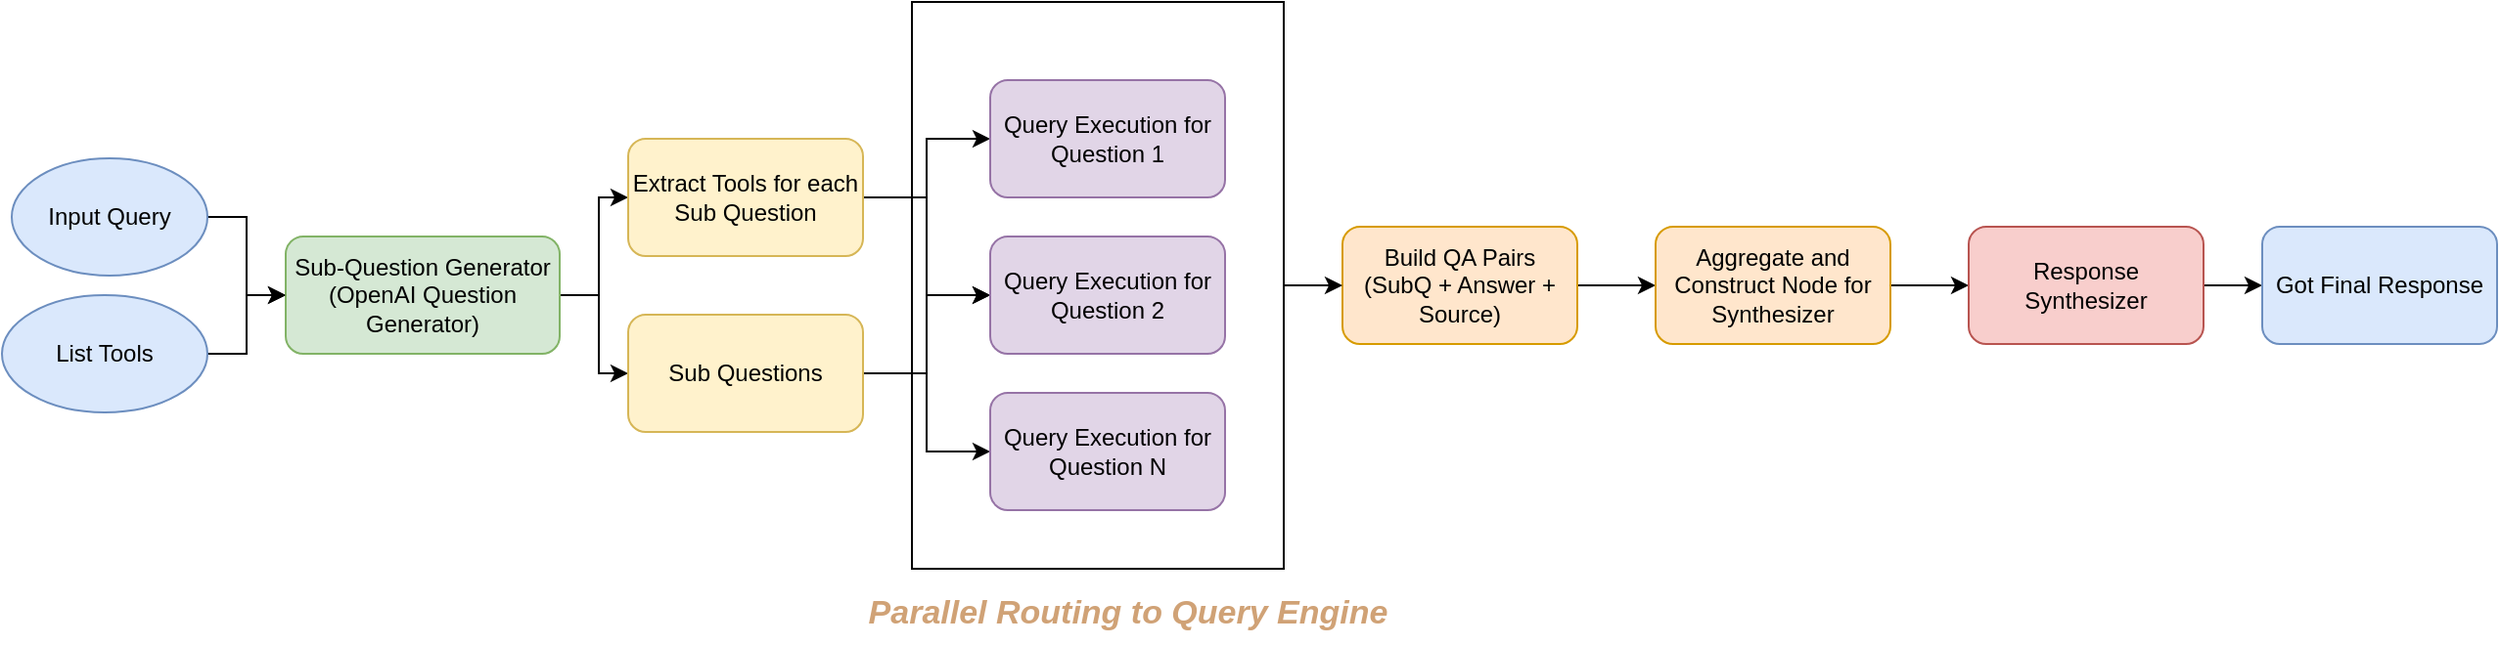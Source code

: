 <mxfile version="27.1.3">
  <diagram name="Page-1" id="V7nNYCRXlvvbu9Zvr78z">
    <mxGraphModel dx="1723" dy="950" grid="1" gridSize="10" guides="1" tooltips="1" connect="1" arrows="1" fold="1" page="1" pageScale="1" pageWidth="850" pageHeight="1100" math="0" shadow="0">
      <root>
        <mxCell id="0" />
        <mxCell id="1" parent="0" />
        <mxCell id="U1qcP9zoH1vpuU0k_NpN-25" value="" style="rounded=0;whiteSpace=wrap;html=1;" vertex="1" parent="1">
          <mxGeometry x="570" y="130" width="190" height="290" as="geometry" />
        </mxCell>
        <mxCell id="U1qcP9zoH1vpuU0k_NpN-17" style="edgeStyle=orthogonalEdgeStyle;rounded=0;orthogonalLoop=1;jettySize=auto;html=1;entryX=0;entryY=0.5;entryDx=0;entryDy=0;" edge="1" parent="1" source="U1qcP9zoH1vpuU0k_NpN-2" target="U1qcP9zoH1vpuU0k_NpN-3">
          <mxGeometry relative="1" as="geometry" />
        </mxCell>
        <mxCell id="U1qcP9zoH1vpuU0k_NpN-2" value="Input Query" style="ellipse;whiteSpace=wrap;html=1;fillColor=#dae8fc;strokeColor=#6c8ebf;" vertex="1" parent="1">
          <mxGeometry x="110" y="210" width="100" height="60" as="geometry" />
        </mxCell>
        <mxCell id="U1qcP9zoH1vpuU0k_NpN-19" style="edgeStyle=orthogonalEdgeStyle;rounded=0;orthogonalLoop=1;jettySize=auto;html=1;entryX=0;entryY=0.5;entryDx=0;entryDy=0;" edge="1" parent="1" source="U1qcP9zoH1vpuU0k_NpN-3" target="U1qcP9zoH1vpuU0k_NpN-4">
          <mxGeometry relative="1" as="geometry">
            <Array as="points">
              <mxPoint x="410" y="280" />
              <mxPoint x="410" y="230" />
            </Array>
          </mxGeometry>
        </mxCell>
        <mxCell id="U1qcP9zoH1vpuU0k_NpN-20" style="edgeStyle=orthogonalEdgeStyle;rounded=0;orthogonalLoop=1;jettySize=auto;html=1;entryX=0;entryY=0.5;entryDx=0;entryDy=0;" edge="1" parent="1" source="U1qcP9zoH1vpuU0k_NpN-3" target="U1qcP9zoH1vpuU0k_NpN-8">
          <mxGeometry relative="1" as="geometry" />
        </mxCell>
        <mxCell id="U1qcP9zoH1vpuU0k_NpN-3" value="Sub-Question&amp;nbsp;&lt;span style=&quot;background-color: transparent; color: light-dark(rgb(0, 0, 0), rgb(255, 255, 255));&quot;&gt;Generator&lt;/span&gt;&lt;div&gt;(OpenAI Question Generator)&lt;/div&gt;" style="rounded=1;whiteSpace=wrap;html=1;fillColor=#d5e8d4;strokeColor=#82b366;" vertex="1" parent="1">
          <mxGeometry x="250" y="250" width="140" height="60" as="geometry" />
        </mxCell>
        <mxCell id="U1qcP9zoH1vpuU0k_NpN-21" style="edgeStyle=orthogonalEdgeStyle;rounded=0;orthogonalLoop=1;jettySize=auto;html=1;entryX=0;entryY=0.5;entryDx=0;entryDy=0;" edge="1" parent="1" source="U1qcP9zoH1vpuU0k_NpN-4" target="U1qcP9zoH1vpuU0k_NpN-10">
          <mxGeometry relative="1" as="geometry" />
        </mxCell>
        <mxCell id="U1qcP9zoH1vpuU0k_NpN-22" style="edgeStyle=orthogonalEdgeStyle;rounded=0;orthogonalLoop=1;jettySize=auto;html=1;entryX=0;entryY=0.5;entryDx=0;entryDy=0;" edge="1" parent="1" source="U1qcP9zoH1vpuU0k_NpN-4" target="U1qcP9zoH1vpuU0k_NpN-11">
          <mxGeometry relative="1" as="geometry" />
        </mxCell>
        <mxCell id="U1qcP9zoH1vpuU0k_NpN-24" style="edgeStyle=orthogonalEdgeStyle;rounded=0;orthogonalLoop=1;jettySize=auto;html=1;entryX=0;entryY=0.5;entryDx=0;entryDy=0;" edge="1" parent="1" source="U1qcP9zoH1vpuU0k_NpN-4" target="U1qcP9zoH1vpuU0k_NpN-12">
          <mxGeometry relative="1" as="geometry" />
        </mxCell>
        <mxCell id="U1qcP9zoH1vpuU0k_NpN-4" value="Extract Tools for each Sub Question" style="rounded=1;whiteSpace=wrap;html=1;fillColor=#fff2cc;strokeColor=#d6b656;" vertex="1" parent="1">
          <mxGeometry x="425" y="200" width="120" height="60" as="geometry" />
        </mxCell>
        <mxCell id="U1qcP9zoH1vpuU0k_NpN-18" style="edgeStyle=orthogonalEdgeStyle;rounded=0;orthogonalLoop=1;jettySize=auto;html=1;entryX=0;entryY=0.5;entryDx=0;entryDy=0;" edge="1" parent="1" source="U1qcP9zoH1vpuU0k_NpN-7" target="U1qcP9zoH1vpuU0k_NpN-3">
          <mxGeometry relative="1" as="geometry" />
        </mxCell>
        <mxCell id="U1qcP9zoH1vpuU0k_NpN-7" value="List Tools" style="ellipse;whiteSpace=wrap;html=1;fillColor=#dae8fc;strokeColor=#6c8ebf;" vertex="1" parent="1">
          <mxGeometry x="105" y="280" width="105" height="60" as="geometry" />
        </mxCell>
        <mxCell id="U1qcP9zoH1vpuU0k_NpN-23" style="edgeStyle=orthogonalEdgeStyle;rounded=0;orthogonalLoop=1;jettySize=auto;html=1;entryX=0;entryY=0.5;entryDx=0;entryDy=0;" edge="1" parent="1" source="U1qcP9zoH1vpuU0k_NpN-8" target="U1qcP9zoH1vpuU0k_NpN-11">
          <mxGeometry relative="1" as="geometry" />
        </mxCell>
        <mxCell id="U1qcP9zoH1vpuU0k_NpN-8" value="Sub Questions" style="rounded=1;whiteSpace=wrap;html=1;fillColor=#fff2cc;strokeColor=#d6b656;" vertex="1" parent="1">
          <mxGeometry x="425" y="290" width="120" height="60" as="geometry" />
        </mxCell>
        <mxCell id="U1qcP9zoH1vpuU0k_NpN-10" value="Query Execution for Question 1" style="rounded=1;whiteSpace=wrap;html=1;fillColor=#e1d5e7;strokeColor=#9673a6;" vertex="1" parent="1">
          <mxGeometry x="610" y="170" width="120" height="60" as="geometry" />
        </mxCell>
        <mxCell id="U1qcP9zoH1vpuU0k_NpN-11" value="Query Execution for Question 2" style="rounded=1;whiteSpace=wrap;html=1;fillColor=#e1d5e7;strokeColor=#9673a6;" vertex="1" parent="1">
          <mxGeometry x="610" y="250" width="120" height="60" as="geometry" />
        </mxCell>
        <mxCell id="U1qcP9zoH1vpuU0k_NpN-12" value="Query Execution for Question N" style="rounded=1;whiteSpace=wrap;html=1;fillColor=#e1d5e7;strokeColor=#9673a6;" vertex="1" parent="1">
          <mxGeometry x="610" y="330" width="120" height="60" as="geometry" />
        </mxCell>
        <mxCell id="U1qcP9zoH1vpuU0k_NpN-29" style="edgeStyle=orthogonalEdgeStyle;rounded=0;orthogonalLoop=1;jettySize=auto;html=1;entryX=0;entryY=0.5;entryDx=0;entryDy=0;" edge="1" parent="1" source="U1qcP9zoH1vpuU0k_NpN-13" target="U1qcP9zoH1vpuU0k_NpN-14">
          <mxGeometry relative="1" as="geometry" />
        </mxCell>
        <mxCell id="U1qcP9zoH1vpuU0k_NpN-13" value="Build QA Pairs&lt;br&gt;(SubQ + Answer + Source)" style="rounded=1;whiteSpace=wrap;html=1;fillColor=#ffe6cc;strokeColor=#d79b00;" vertex="1" parent="1">
          <mxGeometry x="790" y="245" width="120" height="60" as="geometry" />
        </mxCell>
        <mxCell id="U1qcP9zoH1vpuU0k_NpN-30" style="edgeStyle=orthogonalEdgeStyle;rounded=0;orthogonalLoop=1;jettySize=auto;html=1;entryX=0;entryY=0.5;entryDx=0;entryDy=0;" edge="1" parent="1" source="U1qcP9zoH1vpuU0k_NpN-14" target="U1qcP9zoH1vpuU0k_NpN-15">
          <mxGeometry relative="1" as="geometry" />
        </mxCell>
        <mxCell id="U1qcP9zoH1vpuU0k_NpN-14" value="Aggregate and Construct Node for Synthesizer" style="rounded=1;whiteSpace=wrap;html=1;fillColor=#ffe6cc;strokeColor=#d79b00;" vertex="1" parent="1">
          <mxGeometry x="950" y="245" width="120" height="60" as="geometry" />
        </mxCell>
        <mxCell id="U1qcP9zoH1vpuU0k_NpN-31" style="edgeStyle=orthogonalEdgeStyle;rounded=0;orthogonalLoop=1;jettySize=auto;html=1;entryX=0;entryY=0.5;entryDx=0;entryDy=0;" edge="1" parent="1" source="U1qcP9zoH1vpuU0k_NpN-15" target="U1qcP9zoH1vpuU0k_NpN-16">
          <mxGeometry relative="1" as="geometry" />
        </mxCell>
        <mxCell id="U1qcP9zoH1vpuU0k_NpN-15" value="Response Synthesizer" style="rounded=1;whiteSpace=wrap;html=1;fillColor=#f8cecc;strokeColor=#b85450;" vertex="1" parent="1">
          <mxGeometry x="1110" y="245" width="120" height="60" as="geometry" />
        </mxCell>
        <mxCell id="U1qcP9zoH1vpuU0k_NpN-16" value="Got Final Response" style="rounded=1;whiteSpace=wrap;html=1;fillColor=#dae8fc;strokeColor=#6c8ebf;" vertex="1" parent="1">
          <mxGeometry x="1260" y="245" width="120" height="60" as="geometry" />
        </mxCell>
        <mxCell id="U1qcP9zoH1vpuU0k_NpN-26" value="Parallel Routing to Query Engine" style="text;html=1;align=center;verticalAlign=middle;resizable=0;points=[];autosize=1;strokeColor=none;fillColor=none;fontSize=17;fontColor=light-dark(#d0a276, #295a0d);fontStyle=3" vertex="1" parent="1">
          <mxGeometry x="545" y="428" width="270" height="30" as="geometry" />
        </mxCell>
        <mxCell id="U1qcP9zoH1vpuU0k_NpN-28" value="" style="endArrow=classic;html=1;rounded=0;exitX=1;exitY=0.5;exitDx=0;exitDy=0;entryX=0;entryY=0.5;entryDx=0;entryDy=0;" edge="1" parent="1" source="U1qcP9zoH1vpuU0k_NpN-25" target="U1qcP9zoH1vpuU0k_NpN-13">
          <mxGeometry width="50" height="50" relative="1" as="geometry">
            <mxPoint x="640" y="400" as="sourcePoint" />
            <mxPoint x="690" y="350" as="targetPoint" />
          </mxGeometry>
        </mxCell>
      </root>
    </mxGraphModel>
  </diagram>
</mxfile>
